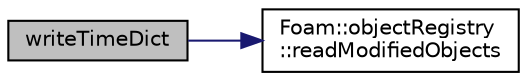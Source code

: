 digraph "writeTimeDict"
{
  bgcolor="transparent";
  edge [fontname="Helvetica",fontsize="10",labelfontname="Helvetica",labelfontsize="10"];
  node [fontname="Helvetica",fontsize="10",shape=record];
  rankdir="LR";
  Node1 [label="writeTimeDict",height=0.2,width=0.4,color="black", fillcolor="grey75", style="filled" fontcolor="black"];
  Node1 -> Node2 [color="midnightblue",fontsize="10",style="solid",fontname="Helvetica"];
  Node2 [label="Foam::objectRegistry\l::readModifiedObjects",height=0.2,width=0.4,color="black",URL="$classFoam_1_1objectRegistry.html#ad42b9316f3704237d26cd99245d49d61",tooltip="Read the objects that have been modified. "];
}
